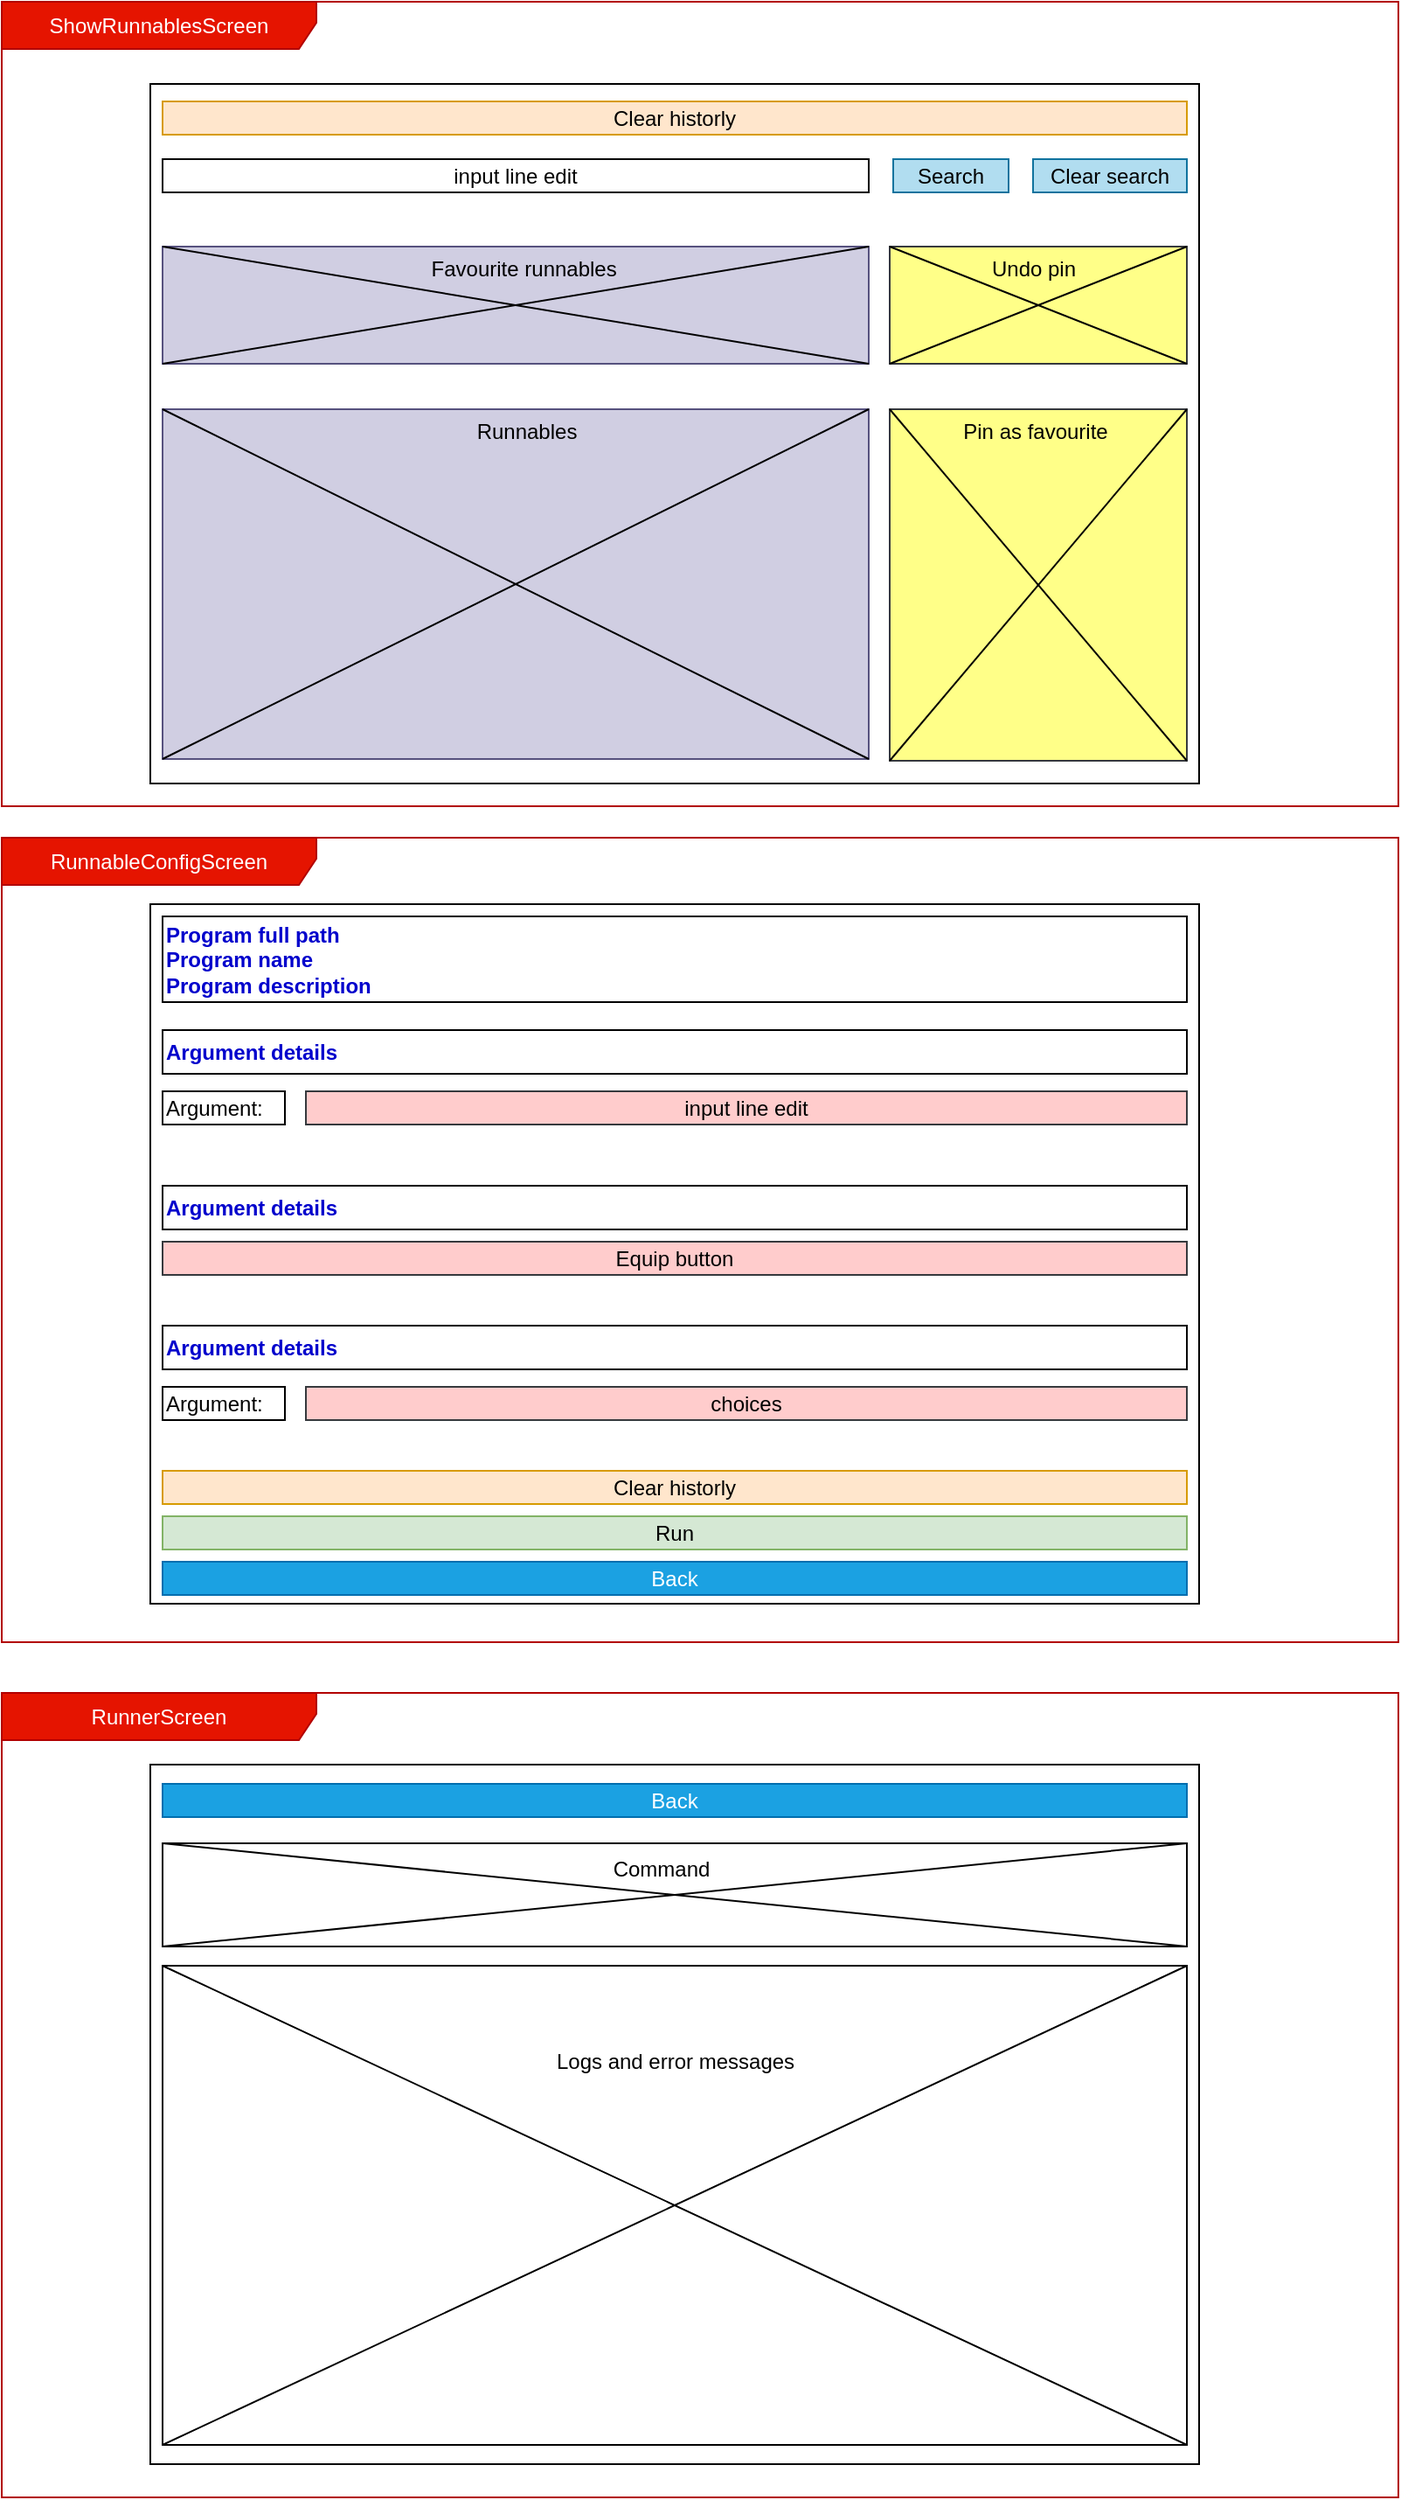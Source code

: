 <mxfile version="24.7.7">
  <diagram name="Page-1" id="lzF--1hYkrL5AK4lxE5Z">
    <mxGraphModel dx="2087" dy="989" grid="0" gridSize="10" guides="1" tooltips="1" connect="1" arrows="1" fold="1" page="0" pageScale="1" pageWidth="850" pageHeight="1100" math="0" shadow="0">
      <root>
        <mxCell id="0" />
        <mxCell id="1" parent="0" />
        <mxCell id="ZwCcYQj00CklVtOo7R_d-1" value="" style="rounded=0;whiteSpace=wrap;html=1;" vertex="1" parent="1">
          <mxGeometry x="-57" y="145" width="600" height="400" as="geometry" />
        </mxCell>
        <mxCell id="ZwCcYQj00CklVtOo7R_d-2" value="Clear historly" style="rounded=0;whiteSpace=wrap;html=1;fillColor=#ffe6cc;strokeColor=#d79b00;" vertex="1" parent="1">
          <mxGeometry x="-50" y="155" width="586" height="19" as="geometry" />
        </mxCell>
        <mxCell id="ZwCcYQj00CklVtOo7R_d-4" value="input line edit" style="rounded=0;whiteSpace=wrap;html=1;" vertex="1" parent="1">
          <mxGeometry x="-50" y="188" width="404" height="19" as="geometry" />
        </mxCell>
        <mxCell id="ZwCcYQj00CklVtOo7R_d-5" value="Search" style="rounded=0;whiteSpace=wrap;html=1;fillColor=#b1ddf0;strokeColor=#10739e;" vertex="1" parent="1">
          <mxGeometry x="368" y="188" width="66" height="19" as="geometry" />
        </mxCell>
        <mxCell id="ZwCcYQj00CklVtOo7R_d-6" value="Clear search" style="rounded=0;whiteSpace=wrap;html=1;fillColor=#b1ddf0;strokeColor=#10739e;" vertex="1" parent="1">
          <mxGeometry x="448" y="188" width="88" height="19" as="geometry" />
        </mxCell>
        <mxCell id="ZwCcYQj00CklVtOo7R_d-7" value="" style="rounded=0;whiteSpace=wrap;html=1;fillColor=#d0cee2;strokeColor=#56517e;" vertex="1" parent="1">
          <mxGeometry x="-50" y="238" width="404" height="67" as="geometry" />
        </mxCell>
        <mxCell id="ZwCcYQj00CklVtOo7R_d-8" value="" style="endArrow=none;html=1;rounded=0;exitX=0;exitY=1;exitDx=0;exitDy=0;entryX=1;entryY=0;entryDx=0;entryDy=0;" edge="1" parent="1" source="ZwCcYQj00CklVtOo7R_d-7" target="ZwCcYQj00CklVtOo7R_d-7">
          <mxGeometry width="50" height="50" relative="1" as="geometry">
            <mxPoint x="432" y="454" as="sourcePoint" />
            <mxPoint x="482" y="404" as="targetPoint" />
          </mxGeometry>
        </mxCell>
        <mxCell id="ZwCcYQj00CklVtOo7R_d-9" value="" style="endArrow=none;html=1;rounded=0;exitX=0;exitY=0;exitDx=0;exitDy=0;entryX=1;entryY=1;entryDx=0;entryDy=0;" edge="1" parent="1" source="ZwCcYQj00CklVtOo7R_d-7" target="ZwCcYQj00CklVtOo7R_d-7">
          <mxGeometry width="50" height="50" relative="1" as="geometry">
            <mxPoint x="-40" y="315" as="sourcePoint" />
            <mxPoint x="364" y="248" as="targetPoint" />
          </mxGeometry>
        </mxCell>
        <mxCell id="ZwCcYQj00CklVtOo7R_d-10" value="Favourite runnables&amp;nbsp;" style="text;html=1;align=center;verticalAlign=middle;resizable=0;points=[];autosize=1;strokeColor=none;fillColor=none;" vertex="1" parent="1">
          <mxGeometry x="94" y="238" width="127" height="26" as="geometry" />
        </mxCell>
        <mxCell id="ZwCcYQj00CklVtOo7R_d-11" value="" style="rounded=0;whiteSpace=wrap;html=1;fillColor=#ffff88;strokeColor=#36393d;" vertex="1" parent="1">
          <mxGeometry x="366" y="238" width="170" height="67" as="geometry" />
        </mxCell>
        <mxCell id="ZwCcYQj00CklVtOo7R_d-12" value="" style="endArrow=none;html=1;rounded=0;exitX=0;exitY=1;exitDx=0;exitDy=0;entryX=1;entryY=0;entryDx=0;entryDy=0;" edge="1" parent="1" source="ZwCcYQj00CklVtOo7R_d-11" target="ZwCcYQj00CklVtOo7R_d-11">
          <mxGeometry width="50" height="50" relative="1" as="geometry">
            <mxPoint x="-40" y="315" as="sourcePoint" />
            <mxPoint x="364" y="248" as="targetPoint" />
          </mxGeometry>
        </mxCell>
        <mxCell id="ZwCcYQj00CklVtOo7R_d-13" value="" style="endArrow=none;html=1;rounded=0;exitX=0;exitY=0;exitDx=0;exitDy=0;entryX=1;entryY=1;entryDx=0;entryDy=0;" edge="1" parent="1" source="ZwCcYQj00CklVtOo7R_d-11" target="ZwCcYQj00CklVtOo7R_d-11">
          <mxGeometry width="50" height="50" relative="1" as="geometry">
            <mxPoint x="376" y="315" as="sourcePoint" />
            <mxPoint x="546" y="248" as="targetPoint" />
          </mxGeometry>
        </mxCell>
        <mxCell id="ZwCcYQj00CklVtOo7R_d-14" value="Undo pin" style="text;html=1;align=center;verticalAlign=middle;resizable=0;points=[];autosize=1;strokeColor=none;fillColor=none;" vertex="1" parent="1">
          <mxGeometry x="415" y="238" width="66" height="26" as="geometry" />
        </mxCell>
        <mxCell id="ZwCcYQj00CklVtOo7R_d-15" value="" style="rounded=0;whiteSpace=wrap;html=1;fillColor=#d0cee2;strokeColor=#56517e;" vertex="1" parent="1">
          <mxGeometry x="-50" y="331" width="404" height="200" as="geometry" />
        </mxCell>
        <mxCell id="ZwCcYQj00CklVtOo7R_d-16" value="" style="endArrow=none;html=1;rounded=0;exitX=0;exitY=1;exitDx=0;exitDy=0;entryX=1;entryY=0;entryDx=0;entryDy=0;" edge="1" parent="1" source="ZwCcYQj00CklVtOo7R_d-15" target="ZwCcYQj00CklVtOo7R_d-15">
          <mxGeometry width="50" height="50" relative="1" as="geometry">
            <mxPoint x="432" y="547" as="sourcePoint" />
            <mxPoint x="482" y="497" as="targetPoint" />
          </mxGeometry>
        </mxCell>
        <mxCell id="ZwCcYQj00CklVtOo7R_d-17" value="" style="endArrow=none;html=1;rounded=0;exitX=0;exitY=0;exitDx=0;exitDy=0;entryX=1;entryY=1;entryDx=0;entryDy=0;" edge="1" parent="1" source="ZwCcYQj00CklVtOo7R_d-15" target="ZwCcYQj00CklVtOo7R_d-15">
          <mxGeometry width="50" height="50" relative="1" as="geometry">
            <mxPoint x="-40" y="408" as="sourcePoint" />
            <mxPoint x="364" y="341" as="targetPoint" />
          </mxGeometry>
        </mxCell>
        <mxCell id="ZwCcYQj00CklVtOo7R_d-18" value="Runnables" style="text;html=1;align=center;verticalAlign=middle;resizable=0;points=[];autosize=1;strokeColor=none;fillColor=none;" vertex="1" parent="1">
          <mxGeometry x="120" y="331" width="75" height="26" as="geometry" />
        </mxCell>
        <mxCell id="ZwCcYQj00CklVtOo7R_d-19" value="" style="rounded=0;whiteSpace=wrap;html=1;fillColor=#ffff88;strokeColor=#36393d;" vertex="1" parent="1">
          <mxGeometry x="366" y="331" width="170" height="201" as="geometry" />
        </mxCell>
        <mxCell id="ZwCcYQj00CklVtOo7R_d-20" value="" style="endArrow=none;html=1;rounded=0;exitX=0;exitY=1;exitDx=0;exitDy=0;entryX=1;entryY=0;entryDx=0;entryDy=0;" edge="1" parent="1" source="ZwCcYQj00CklVtOo7R_d-19" target="ZwCcYQj00CklVtOo7R_d-19">
          <mxGeometry width="50" height="50" relative="1" as="geometry">
            <mxPoint x="-40" y="408" as="sourcePoint" />
            <mxPoint x="364" y="341" as="targetPoint" />
          </mxGeometry>
        </mxCell>
        <mxCell id="ZwCcYQj00CklVtOo7R_d-21" value="" style="endArrow=none;html=1;rounded=0;exitX=0;exitY=0;exitDx=0;exitDy=0;entryX=1;entryY=1;entryDx=0;entryDy=0;" edge="1" parent="1" source="ZwCcYQj00CklVtOo7R_d-19" target="ZwCcYQj00CklVtOo7R_d-19">
          <mxGeometry width="50" height="50" relative="1" as="geometry">
            <mxPoint x="376" y="408" as="sourcePoint" />
            <mxPoint x="546" y="341" as="targetPoint" />
          </mxGeometry>
        </mxCell>
        <mxCell id="ZwCcYQj00CklVtOo7R_d-22" value="Pin as favourite" style="text;html=1;align=center;verticalAlign=middle;resizable=0;points=[];autosize=1;strokeColor=none;fillColor=none;" vertex="1" parent="1">
          <mxGeometry x="398" y="331" width="101" height="26" as="geometry" />
        </mxCell>
        <mxCell id="ZwCcYQj00CklVtOo7R_d-24" value="" style="rounded=0;whiteSpace=wrap;html=1;" vertex="1" parent="1">
          <mxGeometry x="-57" y="614" width="600" height="400" as="geometry" />
        </mxCell>
        <mxCell id="ZwCcYQj00CklVtOo7R_d-25" value="Clear historly" style="rounded=0;whiteSpace=wrap;html=1;fillColor=#ffe6cc;strokeColor=#d79b00;" vertex="1" parent="1">
          <mxGeometry x="-50" y="938" width="586" height="19" as="geometry" />
        </mxCell>
        <mxCell id="ZwCcYQj00CklVtOo7R_d-45" value="Back" style="rounded=0;whiteSpace=wrap;html=1;fillColor=#1ba1e2;strokeColor=#006EAF;fontColor=#ffffff;" vertex="1" parent="1">
          <mxGeometry x="-50" y="990" width="586" height="19" as="geometry" />
        </mxCell>
        <mxCell id="ZwCcYQj00CklVtOo7R_d-46" value="Run" style="rounded=0;whiteSpace=wrap;html=1;fillColor=#d5e8d4;strokeColor=#82b366;" vertex="1" parent="1">
          <mxGeometry x="-50" y="964" width="586" height="19" as="geometry" />
        </mxCell>
        <mxCell id="ZwCcYQj00CklVtOo7R_d-47" value="&lt;b&gt;&lt;font color=&quot;#0000cc&quot;&gt;Program full path&lt;/font&gt;&lt;/b&gt;&lt;div&gt;&lt;b&gt;&lt;font color=&quot;#0000cc&quot;&gt;Program name&lt;/font&gt;&lt;/b&gt;&lt;/div&gt;&lt;div&gt;&lt;div&gt;&lt;b&gt;&lt;font color=&quot;#0000cc&quot;&gt;Program description&lt;/font&gt;&lt;/b&gt;&lt;/div&gt;&lt;/div&gt;" style="rounded=0;whiteSpace=wrap;html=1;align=left;" vertex="1" parent="1">
          <mxGeometry x="-50" y="621" width="586" height="49" as="geometry" />
        </mxCell>
        <mxCell id="ZwCcYQj00CklVtOo7R_d-48" value="&lt;font color=&quot;#0000cc&quot;&gt;&lt;b&gt;Argument details&lt;/b&gt;&lt;/font&gt;" style="rounded=0;whiteSpace=wrap;html=1;align=left;" vertex="1" parent="1">
          <mxGeometry x="-50" y="686" width="586" height="25" as="geometry" />
        </mxCell>
        <mxCell id="ZwCcYQj00CklVtOo7R_d-49" value="input line edit" style="rounded=0;whiteSpace=wrap;html=1;fillColor=#ffcccc;strokeColor=#36393d;" vertex="1" parent="1">
          <mxGeometry x="32" y="721" width="504" height="19" as="geometry" />
        </mxCell>
        <mxCell id="ZwCcYQj00CklVtOo7R_d-50" value="Argument:" style="rounded=0;whiteSpace=wrap;html=1;align=left;" vertex="1" parent="1">
          <mxGeometry x="-50" y="721" width="70" height="19" as="geometry" />
        </mxCell>
        <mxCell id="ZwCcYQj00CklVtOo7R_d-51" value="&lt;font color=&quot;#0000cc&quot;&gt;&lt;b&gt;Argument details&lt;/b&gt;&lt;/font&gt;" style="rounded=0;whiteSpace=wrap;html=1;align=left;" vertex="1" parent="1">
          <mxGeometry x="-50" y="775" width="586" height="25" as="geometry" />
        </mxCell>
        <mxCell id="ZwCcYQj00CklVtOo7R_d-52" value="Equip button" style="rounded=0;whiteSpace=wrap;html=1;align=center;fillColor=#ffcccc;strokeColor=#36393d;" vertex="1" parent="1">
          <mxGeometry x="-50" y="807" width="586" height="19" as="geometry" />
        </mxCell>
        <mxCell id="ZwCcYQj00CklVtOo7R_d-53" value="&lt;font color=&quot;#0000cc&quot;&gt;&lt;b&gt;Argument details&lt;/b&gt;&lt;/font&gt;" style="rounded=0;whiteSpace=wrap;html=1;align=left;" vertex="1" parent="1">
          <mxGeometry x="-50" y="855" width="586" height="25" as="geometry" />
        </mxCell>
        <mxCell id="ZwCcYQj00CklVtOo7R_d-54" value="Argument:" style="rounded=0;whiteSpace=wrap;html=1;align=left;" vertex="1" parent="1">
          <mxGeometry x="-50" y="890" width="70" height="19" as="geometry" />
        </mxCell>
        <mxCell id="ZwCcYQj00CklVtOo7R_d-56" value="choices" style="rounded=0;whiteSpace=wrap;html=1;fillColor=#ffcccc;strokeColor=#36393d;" vertex="1" parent="1">
          <mxGeometry x="32" y="890" width="504" height="19" as="geometry" />
        </mxCell>
        <mxCell id="ZwCcYQj00CklVtOo7R_d-57" value="" style="rounded=0;whiteSpace=wrap;html=1;" vertex="1" parent="1">
          <mxGeometry x="-57" y="1106" width="600" height="400" as="geometry" />
        </mxCell>
        <mxCell id="ZwCcYQj00CklVtOo7R_d-59" value="Back" style="rounded=0;whiteSpace=wrap;html=1;fillColor=#1ba1e2;strokeColor=#006EAF;fontColor=#ffffff;" vertex="1" parent="1">
          <mxGeometry x="-50" y="1117" width="586" height="19" as="geometry" />
        </mxCell>
        <mxCell id="ZwCcYQj00CklVtOo7R_d-71" value="" style="rounded=0;whiteSpace=wrap;html=1;" vertex="1" parent="1">
          <mxGeometry x="-50" y="1151" width="586" height="59" as="geometry" />
        </mxCell>
        <mxCell id="ZwCcYQj00CklVtOo7R_d-72" value="" style="endArrow=none;html=1;rounded=0;exitX=0;exitY=1;exitDx=0;exitDy=0;entryX=1;entryY=0;entryDx=0;entryDy=0;" edge="1" parent="1" source="ZwCcYQj00CklVtOo7R_d-71" target="ZwCcYQj00CklVtOo7R_d-71">
          <mxGeometry width="50" height="50" relative="1" as="geometry">
            <mxPoint x="13" y="1305" as="sourcePoint" />
            <mxPoint x="63" y="1255" as="targetPoint" />
          </mxGeometry>
        </mxCell>
        <mxCell id="ZwCcYQj00CklVtOo7R_d-74" value="" style="endArrow=none;html=1;rounded=0;exitX=0;exitY=0;exitDx=0;exitDy=0;entryX=1;entryY=1;entryDx=0;entryDy=0;" edge="1" parent="1" source="ZwCcYQj00CklVtOo7R_d-71" target="ZwCcYQj00CklVtOo7R_d-71">
          <mxGeometry width="50" height="50" relative="1" as="geometry">
            <mxPoint x="-40" y="1220" as="sourcePoint" />
            <mxPoint x="546" y="1161" as="targetPoint" />
          </mxGeometry>
        </mxCell>
        <mxCell id="ZwCcYQj00CklVtOo7R_d-75" value="Command" style="text;html=1;align=center;verticalAlign=middle;resizable=0;points=[];autosize=1;strokeColor=none;fillColor=none;" vertex="1" parent="1">
          <mxGeometry x="198" y="1153" width="73" height="26" as="geometry" />
        </mxCell>
        <mxCell id="ZwCcYQj00CklVtOo7R_d-76" value="" style="rounded=0;whiteSpace=wrap;html=1;" vertex="1" parent="1">
          <mxGeometry x="-50" y="1221" width="586" height="274" as="geometry" />
        </mxCell>
        <mxCell id="ZwCcYQj00CklVtOo7R_d-77" value="" style="endArrow=none;html=1;rounded=0;exitX=0;exitY=1;exitDx=0;exitDy=0;entryX=1;entryY=0;entryDx=0;entryDy=0;" edge="1" parent="1" source="ZwCcYQj00CklVtOo7R_d-76" target="ZwCcYQj00CklVtOo7R_d-76">
          <mxGeometry width="50" height="50" relative="1" as="geometry">
            <mxPoint x="13" y="1375" as="sourcePoint" />
            <mxPoint x="63" y="1325" as="targetPoint" />
          </mxGeometry>
        </mxCell>
        <mxCell id="ZwCcYQj00CklVtOo7R_d-78" value="" style="endArrow=none;html=1;rounded=0;exitX=0;exitY=0;exitDx=0;exitDy=0;entryX=1;entryY=1;entryDx=0;entryDy=0;" edge="1" parent="1" source="ZwCcYQj00CklVtOo7R_d-76" target="ZwCcYQj00CklVtOo7R_d-76">
          <mxGeometry width="50" height="50" relative="1" as="geometry">
            <mxPoint x="-40" y="1290" as="sourcePoint" />
            <mxPoint x="546" y="1231" as="targetPoint" />
          </mxGeometry>
        </mxCell>
        <mxCell id="ZwCcYQj00CklVtOo7R_d-80" value="Logs and error messages" style="text;html=1;align=center;verticalAlign=middle;resizable=0;points=[];autosize=1;strokeColor=none;fillColor=none;" vertex="1" parent="1">
          <mxGeometry x="166" y="1263" width="154" height="26" as="geometry" />
        </mxCell>
        <mxCell id="ZwCcYQj00CklVtOo7R_d-81" value="ShowRunnablesScreen" style="shape=umlFrame;whiteSpace=wrap;html=1;pointerEvents=0;fillColor=#e51400;strokeColor=#B20000;fontColor=#ffffff;width=180;height=27;" vertex="1" parent="1">
          <mxGeometry x="-142" y="98" width="799" height="460" as="geometry" />
        </mxCell>
        <mxCell id="ZwCcYQj00CklVtOo7R_d-82" value="RunnableConfigScreen" style="shape=umlFrame;whiteSpace=wrap;html=1;pointerEvents=0;fillColor=#e51400;strokeColor=#B20000;fontColor=#ffffff;width=180;height=27;" vertex="1" parent="1">
          <mxGeometry x="-142" y="576" width="799" height="460" as="geometry" />
        </mxCell>
        <mxCell id="ZwCcYQj00CklVtOo7R_d-83" value="RunnerScreen" style="shape=umlFrame;whiteSpace=wrap;html=1;pointerEvents=0;fillColor=#e51400;strokeColor=#B20000;fontColor=#ffffff;width=180;height=27;" vertex="1" parent="1">
          <mxGeometry x="-142" y="1065" width="799" height="460" as="geometry" />
        </mxCell>
      </root>
    </mxGraphModel>
  </diagram>
</mxfile>
